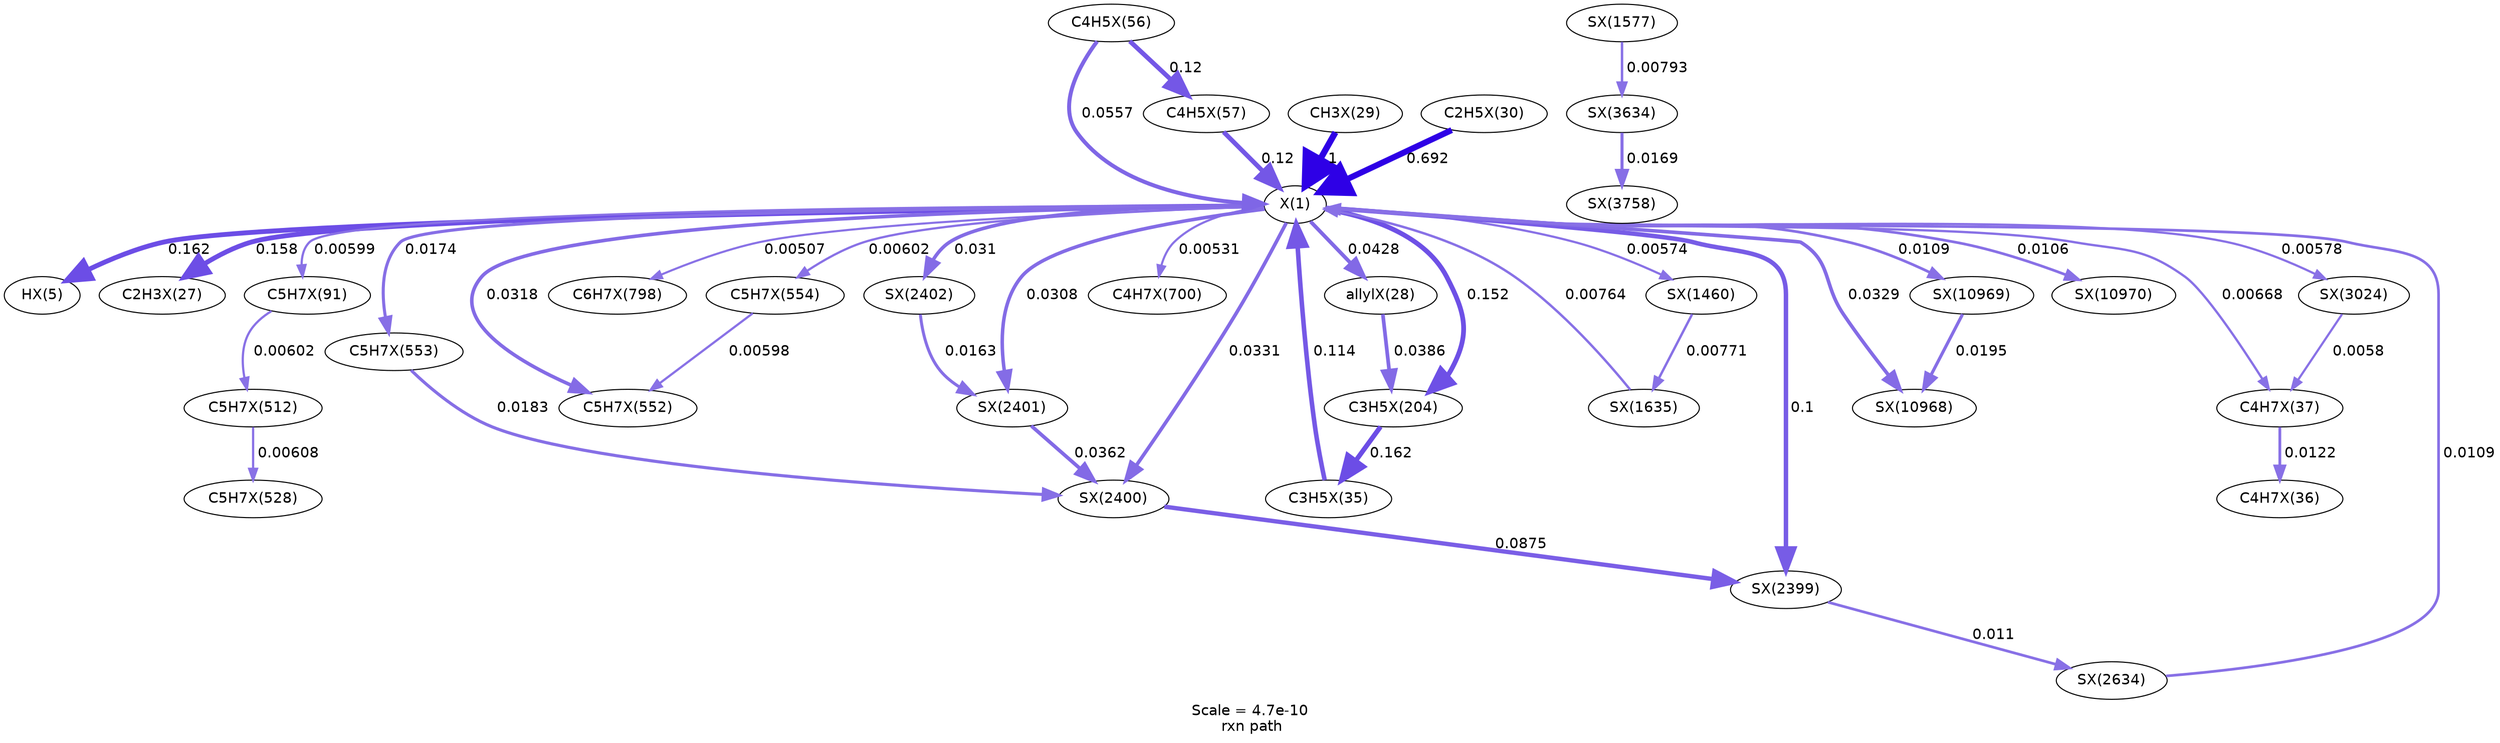 digraph reaction_paths {
center=1;
s66 -> s67[fontname="Helvetica", style="setlinewidth(4.62)", arrowsize=2.31, color="0.7, 0.662, 0.9"
, label=" 0.162"];
s66 -> s68[fontname="Helvetica", style="setlinewidth(4.61)", arrowsize=2.3, color="0.7, 0.658, 0.9"
, label=" 0.158"];
s84 -> s66[fontname="Helvetica", style="setlinewidth(3.82)", arrowsize=1.91, color="0.7, 0.556, 0.9"
, label=" 0.0557"];
s85 -> s66[fontname="Helvetica", style="setlinewidth(4.4)", arrowsize=2.2, color="0.7, 0.62, 0.9"
, label=" 0.12"];
s66 -> s69[fontname="Helvetica", style="setlinewidth(3.62)", arrowsize=1.81, color="0.7, 0.543, 0.9"
, label=" 0.0428"];
s66 -> s105[fontname="Helvetica", style="setlinewidth(4.58)", arrowsize=2.29, color="0.7, 0.652, 0.9"
, label=" 0.152"];
s76 -> s66[fontname="Helvetica", style="setlinewidth(4.36)", arrowsize=2.18, color="0.7, 0.614, 0.9"
, label=" 0.114"];
s70 -> s66[fontname="Helvetica", style="setlinewidth(6)", arrowsize=3, color="0.7, 1.5, 0.9"
, label=" 1"];
s66 -> s96[fontname="Helvetica", style="setlinewidth(2.14)", arrowsize=1.07, color="0.7, 0.506, 0.9"
, label=" 0.00599"];
s66 -> s137[fontname="Helvetica", style="setlinewidth(2.01)", arrowsize=1.01, color="0.7, 0.505, 0.9"
, label=" 0.00507"];
s66 -> s125[fontname="Helvetica", style="setlinewidth(3.4)", arrowsize=1.7, color="0.7, 0.532, 0.9"
, label=" 0.0318"];
s66 -> s127[fontname="Helvetica", style="setlinewidth(2.14)", arrowsize=1.07, color="0.7, 0.506, 0.9"
, label=" 0.00602"];
s71 -> s66[fontname="Helvetica", style="setlinewidth(5.72)", arrowsize=2.86, color="0.7, 1.19, 0.9"
, label=" 0.692"];
s66 -> s158[fontname="Helvetica", style="setlinewidth(2.1)", arrowsize=1.05, color="0.7, 0.506, 0.9"
, label=" 0.00574"];
s164 -> s66[fontname="Helvetica", style="setlinewidth(2.32)", arrowsize=1.16, color="0.7, 0.508, 0.9"
, label=" 0.00764"];
s66 -> s133[fontname="Helvetica", style="setlinewidth(2.05)", arrowsize=1.02, color="0.7, 0.505, 0.9"
, label=" 0.00531"];
s66 -> s167[fontname="Helvetica", style="setlinewidth(4.27)", arrowsize=2.13, color="0.7, 0.6, 0.9"
, label=" 0.1"];
s66 -> s168[fontname="Helvetica", style="setlinewidth(3.43)", arrowsize=1.71, color="0.7, 0.533, 0.9"
, label=" 0.0331"];
s66 -> s126[fontname="Helvetica", style="setlinewidth(2.94)", arrowsize=1.47, color="0.7, 0.517, 0.9"
, label=" 0.0174"];
s66 -> s169[fontname="Helvetica", style="setlinewidth(3.37)", arrowsize=1.69, color="0.7, 0.531, 0.9"
, label=" 0.0308"];
s66 -> s170[fontname="Helvetica", style="setlinewidth(3.38)", arrowsize=1.69, color="0.7, 0.531, 0.9"
, label=" 0.031"];
s172 -> s66[fontname="Helvetica", style="setlinewidth(2.58)", arrowsize=1.29, color="0.7, 0.511, 0.9"
, label=" 0.0109"];
s66 -> s78[fontname="Helvetica", style="setlinewidth(2.22)", arrowsize=1.11, color="0.7, 0.507, 0.9"
, label=" 0.00668"];
s66 -> s179[fontname="Helvetica", style="setlinewidth(2.11)", arrowsize=1.05, color="0.7, 0.506, 0.9"
, label=" 0.00578"];
s66 -> s285[fontname="Helvetica", style="setlinewidth(3.42)", arrowsize=1.71, color="0.7, 0.533, 0.9"
, label=" 0.0329"];
s66 -> s286[fontname="Helvetica", style="setlinewidth(2.59)", arrowsize=1.29, color="0.7, 0.511, 0.9"
, label=" 0.0109"];
s66 -> s287[fontname="Helvetica", style="setlinewidth(2.57)", arrowsize=1.29, color="0.7, 0.511, 0.9"
, label=" 0.0106"];
s84 -> s85[fontname="Helvetica", style="setlinewidth(4.4)", arrowsize=2.2, color="0.7, 0.62, 0.9"
, label=" 0.12"];
s69 -> s105[fontname="Helvetica", style="setlinewidth(3.54)", arrowsize=1.77, color="0.7, 0.539, 0.9"
, label=" 0.0386"];
s105 -> s76[fontname="Helvetica", style="setlinewidth(4.62)", arrowsize=2.31, color="0.7, 0.662, 0.9"
, label=" 0.162"];
s96 -> s122[fontname="Helvetica", style="setlinewidth(2.14)", arrowsize=1.07, color="0.7, 0.506, 0.9"
, label=" 0.00602"];
s122 -> s123[fontname="Helvetica", style="setlinewidth(2.15)", arrowsize=1.07, color="0.7, 0.506, 0.9"
, label=" 0.00608"];
s127 -> s125[fontname="Helvetica", style="setlinewidth(2.13)", arrowsize=1.07, color="0.7, 0.506, 0.9"
, label=" 0.00598"];
s158 -> s164[fontname="Helvetica", style="setlinewidth(2.33)", arrowsize=1.16, color="0.7, 0.508, 0.9"
, label=" 0.00771"];
s168 -> s167[fontname="Helvetica", style="setlinewidth(4.16)", arrowsize=2.08, color="0.7, 0.588, 0.9"
, label=" 0.0875"];
s167 -> s172[fontname="Helvetica", style="setlinewidth(2.59)", arrowsize=1.3, color="0.7, 0.511, 0.9"
, label=" 0.011"];
s126 -> s168[fontname="Helvetica", style="setlinewidth(2.98)", arrowsize=1.49, color="0.7, 0.518, 0.9"
, label=" 0.0183"];
s169 -> s168[fontname="Helvetica", style="setlinewidth(3.49)", arrowsize=1.75, color="0.7, 0.536, 0.9"
, label=" 0.0362"];
s170 -> s169[fontname="Helvetica", style="setlinewidth(2.89)", arrowsize=1.45, color="0.7, 0.516, 0.9"
, label=" 0.0163"];
s161 -> s193[fontname="Helvetica", style="setlinewidth(2.35)", arrowsize=1.17, color="0.7, 0.508, 0.9"
, label=" 0.00793"];
s193 -> s198[fontname="Helvetica", style="setlinewidth(2.92)", arrowsize=1.46, color="0.7, 0.517, 0.9"
, label=" 0.0169"];
s78 -> s77[fontname="Helvetica", style="setlinewidth(2.68)", arrowsize=1.34, color="0.7, 0.512, 0.9"
, label=" 0.0122"];
s179 -> s78[fontname="Helvetica", style="setlinewidth(2.11)", arrowsize=1.06, color="0.7, 0.506, 0.9"
, label=" 0.0058"];
s286 -> s285[fontname="Helvetica", style="setlinewidth(3.03)", arrowsize=1.51, color="0.7, 0.519, 0.9"
, label=" 0.0195"];
s66 [ fontname="Helvetica", label="X(1)"];
s67 [ fontname="Helvetica", label="HX(5)"];
s68 [ fontname="Helvetica", label="C2H3X(27)"];
s69 [ fontname="Helvetica", label="allylX(28)"];
s70 [ fontname="Helvetica", label="CH3X(29)"];
s71 [ fontname="Helvetica", label="C2H5X(30)"];
s76 [ fontname="Helvetica", label="C3H5X(35)"];
s77 [ fontname="Helvetica", label="C4H7X(36)"];
s78 [ fontname="Helvetica", label="C4H7X(37)"];
s84 [ fontname="Helvetica", label="C4H5X(56)"];
s85 [ fontname="Helvetica", label="C4H5X(57)"];
s96 [ fontname="Helvetica", label="C5H7X(91)"];
s105 [ fontname="Helvetica", label="C3H5X(204)"];
s122 [ fontname="Helvetica", label="C5H7X(512)"];
s123 [ fontname="Helvetica", label="C5H7X(528)"];
s125 [ fontname="Helvetica", label="C5H7X(552)"];
s126 [ fontname="Helvetica", label="C5H7X(553)"];
s127 [ fontname="Helvetica", label="C5H7X(554)"];
s133 [ fontname="Helvetica", label="C4H7X(700)"];
s137 [ fontname="Helvetica", label="C6H7X(798)"];
s158 [ fontname="Helvetica", label="SX(1460)"];
s161 [ fontname="Helvetica", label="SX(1577)"];
s164 [ fontname="Helvetica", label="SX(1635)"];
s167 [ fontname="Helvetica", label="SX(2399)"];
s168 [ fontname="Helvetica", label="SX(2400)"];
s169 [ fontname="Helvetica", label="SX(2401)"];
s170 [ fontname="Helvetica", label="SX(2402)"];
s172 [ fontname="Helvetica", label="SX(2634)"];
s179 [ fontname="Helvetica", label="SX(3024)"];
s193 [ fontname="Helvetica", label="SX(3634)"];
s198 [ fontname="Helvetica", label="SX(3758)"];
s285 [ fontname="Helvetica", label="SX(10968)"];
s286 [ fontname="Helvetica", label="SX(10969)"];
s287 [ fontname="Helvetica", label="SX(10970)"];
 label = "Scale = 4.7e-10\l rxn path";
 fontname = "Helvetica";
}
